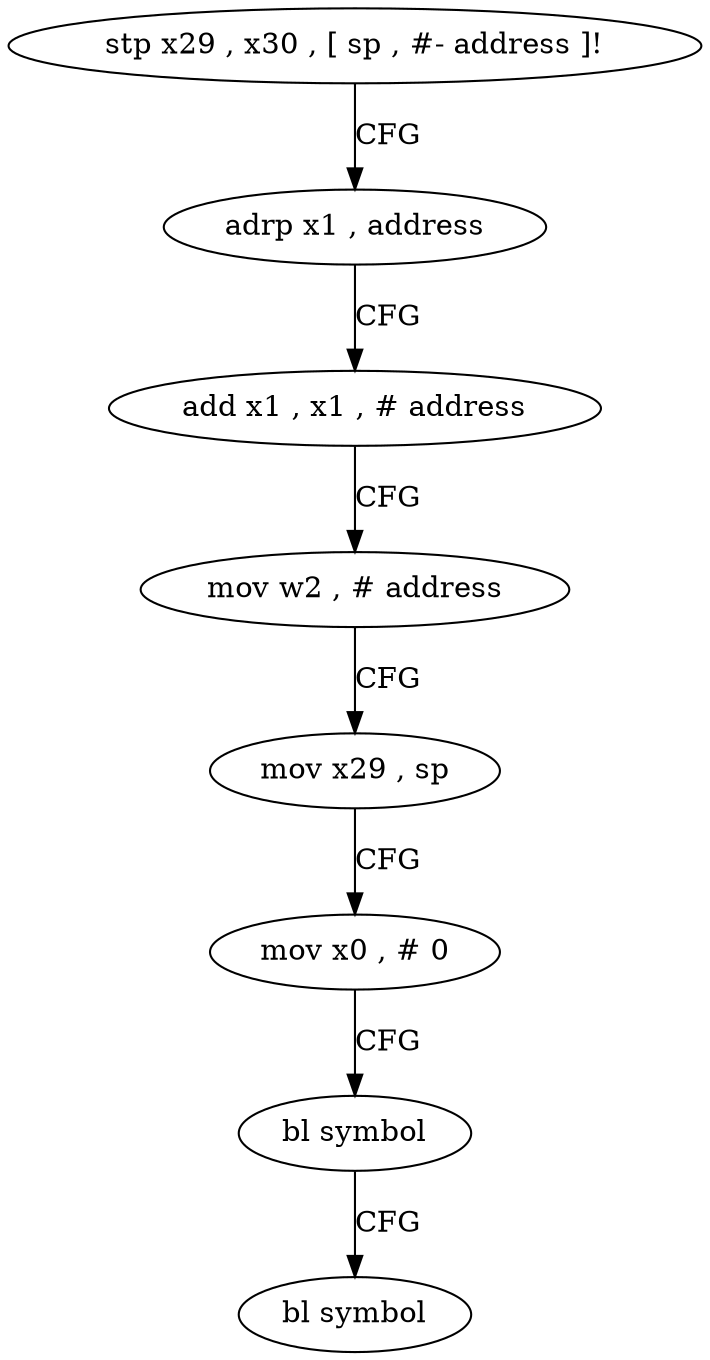 digraph "func" {
"4214216" [label = "stp x29 , x30 , [ sp , #- address ]!" ]
"4214220" [label = "adrp x1 , address" ]
"4214224" [label = "add x1 , x1 , # address" ]
"4214228" [label = "mov w2 , # address" ]
"4214232" [label = "mov x29 , sp" ]
"4214236" [label = "mov x0 , # 0" ]
"4214240" [label = "bl symbol" ]
"4214244" [label = "bl symbol" ]
"4214216" -> "4214220" [ label = "CFG" ]
"4214220" -> "4214224" [ label = "CFG" ]
"4214224" -> "4214228" [ label = "CFG" ]
"4214228" -> "4214232" [ label = "CFG" ]
"4214232" -> "4214236" [ label = "CFG" ]
"4214236" -> "4214240" [ label = "CFG" ]
"4214240" -> "4214244" [ label = "CFG" ]
}
